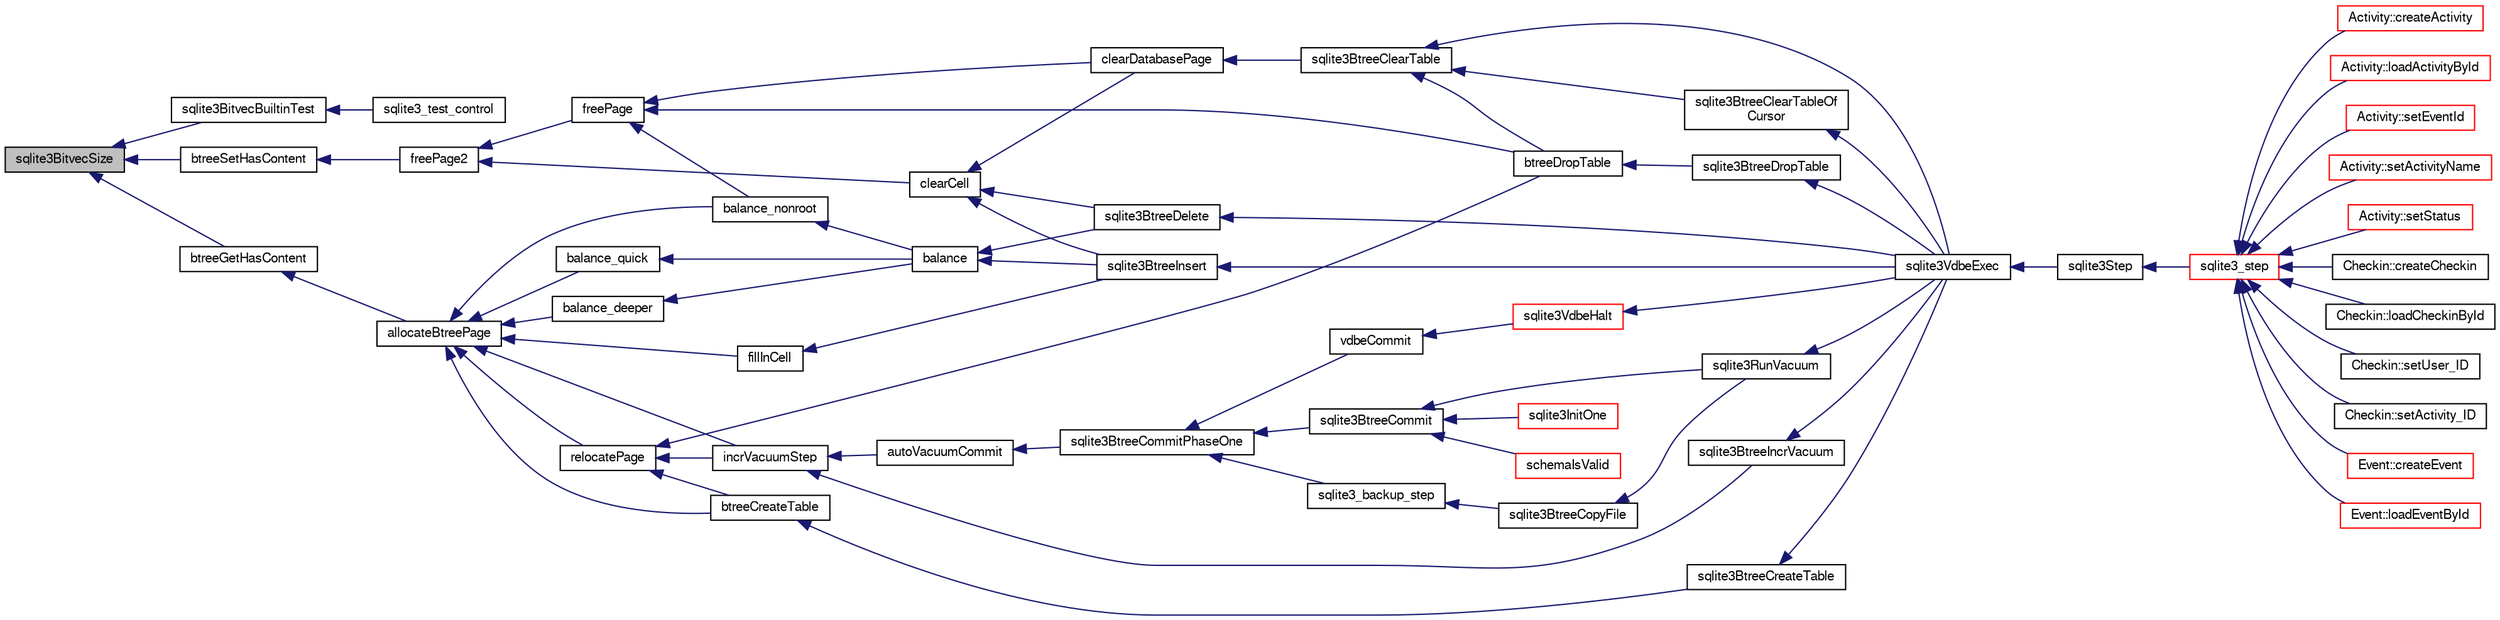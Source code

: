 digraph "sqlite3BitvecSize"
{
  edge [fontname="FreeSans",fontsize="10",labelfontname="FreeSans",labelfontsize="10"];
  node [fontname="FreeSans",fontsize="10",shape=record];
  rankdir="LR";
  Node433186 [label="sqlite3BitvecSize",height=0.2,width=0.4,color="black", fillcolor="grey75", style="filled", fontcolor="black"];
  Node433186 -> Node433187 [dir="back",color="midnightblue",fontsize="10",style="solid",fontname="FreeSans"];
  Node433187 [label="sqlite3BitvecBuiltinTest",height=0.2,width=0.4,color="black", fillcolor="white", style="filled",URL="$sqlite3_8c.html#a9b4e3e921ce1ede6f10a9106c034ff9b"];
  Node433187 -> Node433188 [dir="back",color="midnightblue",fontsize="10",style="solid",fontname="FreeSans"];
  Node433188 [label="sqlite3_test_control",height=0.2,width=0.4,color="black", fillcolor="white", style="filled",URL="$sqlite3_8h.html#a3d90fdf0f259711a4e3822e12cd86106"];
  Node433186 -> Node433189 [dir="back",color="midnightblue",fontsize="10",style="solid",fontname="FreeSans"];
  Node433189 [label="btreeSetHasContent",height=0.2,width=0.4,color="black", fillcolor="white", style="filled",URL="$sqlite3_8c.html#a9c32f4ce75d2c55cea30118702e7141c"];
  Node433189 -> Node433190 [dir="back",color="midnightblue",fontsize="10",style="solid",fontname="FreeSans"];
  Node433190 [label="freePage2",height=0.2,width=0.4,color="black", fillcolor="white", style="filled",URL="$sqlite3_8c.html#a625a2c2bdaf95cdb3a7cb945201f7efb"];
  Node433190 -> Node433191 [dir="back",color="midnightblue",fontsize="10",style="solid",fontname="FreeSans"];
  Node433191 [label="freePage",height=0.2,width=0.4,color="black", fillcolor="white", style="filled",URL="$sqlite3_8c.html#ad98f5006fdec390948dd2966cf0cf12f"];
  Node433191 -> Node433192 [dir="back",color="midnightblue",fontsize="10",style="solid",fontname="FreeSans"];
  Node433192 [label="balance_nonroot",height=0.2,width=0.4,color="black", fillcolor="white", style="filled",URL="$sqlite3_8c.html#a513ba5c0beb3462a4b60064469f1539d"];
  Node433192 -> Node433193 [dir="back",color="midnightblue",fontsize="10",style="solid",fontname="FreeSans"];
  Node433193 [label="balance",height=0.2,width=0.4,color="black", fillcolor="white", style="filled",URL="$sqlite3_8c.html#a173f7c872fb68ccd3a20440d640b66c7"];
  Node433193 -> Node433194 [dir="back",color="midnightblue",fontsize="10",style="solid",fontname="FreeSans"];
  Node433194 [label="sqlite3BtreeInsert",height=0.2,width=0.4,color="black", fillcolor="white", style="filled",URL="$sqlite3_8c.html#aa6c6b68ed28d38984e5fa329794d7f02"];
  Node433194 -> Node433195 [dir="back",color="midnightblue",fontsize="10",style="solid",fontname="FreeSans"];
  Node433195 [label="sqlite3VdbeExec",height=0.2,width=0.4,color="black", fillcolor="white", style="filled",URL="$sqlite3_8c.html#a8ce40a614bdc56719c4d642b1e4dfb21"];
  Node433195 -> Node433196 [dir="back",color="midnightblue",fontsize="10",style="solid",fontname="FreeSans"];
  Node433196 [label="sqlite3Step",height=0.2,width=0.4,color="black", fillcolor="white", style="filled",URL="$sqlite3_8c.html#a3f2872e873e2758a4beedad1d5113554"];
  Node433196 -> Node433197 [dir="back",color="midnightblue",fontsize="10",style="solid",fontname="FreeSans"];
  Node433197 [label="sqlite3_step",height=0.2,width=0.4,color="red", fillcolor="white", style="filled",URL="$sqlite3_8h.html#ac1e491ce36b7471eb28387f7d3c74334"];
  Node433197 -> Node433198 [dir="back",color="midnightblue",fontsize="10",style="solid",fontname="FreeSans"];
  Node433198 [label="Activity::createActivity",height=0.2,width=0.4,color="red", fillcolor="white", style="filled",URL="$classActivity.html#a813cc5e52c14ab49b39014c134e3425b"];
  Node433197 -> Node433201 [dir="back",color="midnightblue",fontsize="10",style="solid",fontname="FreeSans"];
  Node433201 [label="Activity::loadActivityById",height=0.2,width=0.4,color="red", fillcolor="white", style="filled",URL="$classActivity.html#abe4ffb4f08a47212ebf9013259d9e7fd"];
  Node433197 -> Node433203 [dir="back",color="midnightblue",fontsize="10",style="solid",fontname="FreeSans"];
  Node433203 [label="Activity::setEventId",height=0.2,width=0.4,color="red", fillcolor="white", style="filled",URL="$classActivity.html#adb1d0fd0d08f473e068f0a4086bfa9ca"];
  Node433197 -> Node433204 [dir="back",color="midnightblue",fontsize="10",style="solid",fontname="FreeSans"];
  Node433204 [label="Activity::setActivityName",height=0.2,width=0.4,color="red", fillcolor="white", style="filled",URL="$classActivity.html#a62dc3737b33915a36086f9dd26d16a81"];
  Node433197 -> Node433205 [dir="back",color="midnightblue",fontsize="10",style="solid",fontname="FreeSans"];
  Node433205 [label="Activity::setStatus",height=0.2,width=0.4,color="red", fillcolor="white", style="filled",URL="$classActivity.html#af618135a7738f4d2a7ee147a8ef912ea"];
  Node433197 -> Node433206 [dir="back",color="midnightblue",fontsize="10",style="solid",fontname="FreeSans"];
  Node433206 [label="Checkin::createCheckin",height=0.2,width=0.4,color="black", fillcolor="white", style="filled",URL="$classCheckin.html#a4e40acdf7fff0e607f6de4f24f3a163c"];
  Node433197 -> Node433207 [dir="back",color="midnightblue",fontsize="10",style="solid",fontname="FreeSans"];
  Node433207 [label="Checkin::loadCheckinById",height=0.2,width=0.4,color="black", fillcolor="white", style="filled",URL="$classCheckin.html#a3461f70ea6c68475225f2a07f78a21e0"];
  Node433197 -> Node433208 [dir="back",color="midnightblue",fontsize="10",style="solid",fontname="FreeSans"];
  Node433208 [label="Checkin::setUser_ID",height=0.2,width=0.4,color="black", fillcolor="white", style="filled",URL="$classCheckin.html#a76ab640f4f912876dbebf183db5359c6"];
  Node433197 -> Node433209 [dir="back",color="midnightblue",fontsize="10",style="solid",fontname="FreeSans"];
  Node433209 [label="Checkin::setActivity_ID",height=0.2,width=0.4,color="black", fillcolor="white", style="filled",URL="$classCheckin.html#ab2ff3ec2604ec73a42af25874a00b232"];
  Node433197 -> Node433210 [dir="back",color="midnightblue",fontsize="10",style="solid",fontname="FreeSans"];
  Node433210 [label="Event::createEvent",height=0.2,width=0.4,color="red", fillcolor="white", style="filled",URL="$classEvent.html#a77adb9f4a46ffb32c2d931f0691f5903"];
  Node433197 -> Node433211 [dir="back",color="midnightblue",fontsize="10",style="solid",fontname="FreeSans"];
  Node433211 [label="Event::loadEventById",height=0.2,width=0.4,color="red", fillcolor="white", style="filled",URL="$classEvent.html#afa66cea33f722dbeecb69cc98fdea055"];
  Node433193 -> Node433456 [dir="back",color="midnightblue",fontsize="10",style="solid",fontname="FreeSans"];
  Node433456 [label="sqlite3BtreeDelete",height=0.2,width=0.4,color="black", fillcolor="white", style="filled",URL="$sqlite3_8c.html#a65c40cd7ec987dbd25392a180f388fe7"];
  Node433456 -> Node433195 [dir="back",color="midnightblue",fontsize="10",style="solid",fontname="FreeSans"];
  Node433191 -> Node433457 [dir="back",color="midnightblue",fontsize="10",style="solid",fontname="FreeSans"];
  Node433457 [label="clearDatabasePage",height=0.2,width=0.4,color="black", fillcolor="white", style="filled",URL="$sqlite3_8c.html#aecc3046a56feeeabd3ca93c0685e35d5"];
  Node433457 -> Node433458 [dir="back",color="midnightblue",fontsize="10",style="solid",fontname="FreeSans"];
  Node433458 [label="sqlite3BtreeClearTable",height=0.2,width=0.4,color="black", fillcolor="white", style="filled",URL="$sqlite3_8c.html#ac2fcbee7dcc155d776ecf9d5151f3872"];
  Node433458 -> Node433459 [dir="back",color="midnightblue",fontsize="10",style="solid",fontname="FreeSans"];
  Node433459 [label="sqlite3BtreeClearTableOf\lCursor",height=0.2,width=0.4,color="black", fillcolor="white", style="filled",URL="$sqlite3_8c.html#a31f4ef273f0625b74b993177f5903454"];
  Node433459 -> Node433195 [dir="back",color="midnightblue",fontsize="10",style="solid",fontname="FreeSans"];
  Node433458 -> Node433460 [dir="back",color="midnightblue",fontsize="10",style="solid",fontname="FreeSans"];
  Node433460 [label="btreeDropTable",height=0.2,width=0.4,color="black", fillcolor="white", style="filled",URL="$sqlite3_8c.html#abba4061ea34842db278e91f537d2c2ff"];
  Node433460 -> Node433461 [dir="back",color="midnightblue",fontsize="10",style="solid",fontname="FreeSans"];
  Node433461 [label="sqlite3BtreeDropTable",height=0.2,width=0.4,color="black", fillcolor="white", style="filled",URL="$sqlite3_8c.html#a7b9a218bc08d8acfc94b74ea5c47eaa8"];
  Node433461 -> Node433195 [dir="back",color="midnightblue",fontsize="10",style="solid",fontname="FreeSans"];
  Node433458 -> Node433195 [dir="back",color="midnightblue",fontsize="10",style="solid",fontname="FreeSans"];
  Node433191 -> Node433460 [dir="back",color="midnightblue",fontsize="10",style="solid",fontname="FreeSans"];
  Node433190 -> Node433462 [dir="back",color="midnightblue",fontsize="10",style="solid",fontname="FreeSans"];
  Node433462 [label="clearCell",height=0.2,width=0.4,color="black", fillcolor="white", style="filled",URL="$sqlite3_8c.html#acde9692b1b53b7e35fa3ee62c01a0341"];
  Node433462 -> Node433194 [dir="back",color="midnightblue",fontsize="10",style="solid",fontname="FreeSans"];
  Node433462 -> Node433456 [dir="back",color="midnightblue",fontsize="10",style="solid",fontname="FreeSans"];
  Node433462 -> Node433457 [dir="back",color="midnightblue",fontsize="10",style="solid",fontname="FreeSans"];
  Node433186 -> Node433463 [dir="back",color="midnightblue",fontsize="10",style="solid",fontname="FreeSans"];
  Node433463 [label="btreeGetHasContent",height=0.2,width=0.4,color="black", fillcolor="white", style="filled",URL="$sqlite3_8c.html#a1ebd60bdf9e0181818da4eff654b1a26"];
  Node433463 -> Node433464 [dir="back",color="midnightblue",fontsize="10",style="solid",fontname="FreeSans"];
  Node433464 [label="allocateBtreePage",height=0.2,width=0.4,color="black", fillcolor="white", style="filled",URL="$sqlite3_8c.html#ae84ce1103eabfe9455a6a59e6cec4a33"];
  Node433464 -> Node433465 [dir="back",color="midnightblue",fontsize="10",style="solid",fontname="FreeSans"];
  Node433465 [label="relocatePage",height=0.2,width=0.4,color="black", fillcolor="white", style="filled",URL="$sqlite3_8c.html#af8fb5934ff87b02845c89350c57fd2bc"];
  Node433465 -> Node433466 [dir="back",color="midnightblue",fontsize="10",style="solid",fontname="FreeSans"];
  Node433466 [label="incrVacuumStep",height=0.2,width=0.4,color="black", fillcolor="white", style="filled",URL="$sqlite3_8c.html#a68a85130a567f1700dc0907ec9227892"];
  Node433466 -> Node433467 [dir="back",color="midnightblue",fontsize="10",style="solid",fontname="FreeSans"];
  Node433467 [label="sqlite3BtreeIncrVacuum",height=0.2,width=0.4,color="black", fillcolor="white", style="filled",URL="$sqlite3_8c.html#a0b4c98acfd785fc6d5dc5c3237030318"];
  Node433467 -> Node433195 [dir="back",color="midnightblue",fontsize="10",style="solid",fontname="FreeSans"];
  Node433466 -> Node433468 [dir="back",color="midnightblue",fontsize="10",style="solid",fontname="FreeSans"];
  Node433468 [label="autoVacuumCommit",height=0.2,width=0.4,color="black", fillcolor="white", style="filled",URL="$sqlite3_8c.html#a809d22c6311135ae3048adf41febaef0"];
  Node433468 -> Node433469 [dir="back",color="midnightblue",fontsize="10",style="solid",fontname="FreeSans"];
  Node433469 [label="sqlite3BtreeCommitPhaseOne",height=0.2,width=0.4,color="black", fillcolor="white", style="filled",URL="$sqlite3_8c.html#ae266cba101e64ad99a166f237532e262"];
  Node433469 -> Node433470 [dir="back",color="midnightblue",fontsize="10",style="solid",fontname="FreeSans"];
  Node433470 [label="sqlite3BtreeCommit",height=0.2,width=0.4,color="black", fillcolor="white", style="filled",URL="$sqlite3_8c.html#a8e56ab314556935f9f73080147d26419"];
  Node433470 -> Node433221 [dir="back",color="midnightblue",fontsize="10",style="solid",fontname="FreeSans"];
  Node433221 [label="sqlite3InitOne",height=0.2,width=0.4,color="red", fillcolor="white", style="filled",URL="$sqlite3_8c.html#ac4318b25df65269906b0379251fe9b85"];
  Node433470 -> Node433406 [dir="back",color="midnightblue",fontsize="10",style="solid",fontname="FreeSans"];
  Node433406 [label="schemaIsValid",height=0.2,width=0.4,color="red", fillcolor="white", style="filled",URL="$sqlite3_8c.html#a7c466fe28e7ca6f46b8bf72c46d9738d"];
  Node433470 -> Node433381 [dir="back",color="midnightblue",fontsize="10",style="solid",fontname="FreeSans"];
  Node433381 [label="sqlite3RunVacuum",height=0.2,width=0.4,color="black", fillcolor="white", style="filled",URL="$sqlite3_8c.html#a5e83ddc7b3e7e8e79ad5d1fc92de1d2f"];
  Node433381 -> Node433195 [dir="back",color="midnightblue",fontsize="10",style="solid",fontname="FreeSans"];
  Node433469 -> Node433408 [dir="back",color="midnightblue",fontsize="10",style="solid",fontname="FreeSans"];
  Node433408 [label="sqlite3_backup_step",height=0.2,width=0.4,color="black", fillcolor="white", style="filled",URL="$sqlite3_8h.html#a1699b75e98d082eebc465a9e64c35269"];
  Node433408 -> Node433409 [dir="back",color="midnightblue",fontsize="10",style="solid",fontname="FreeSans"];
  Node433409 [label="sqlite3BtreeCopyFile",height=0.2,width=0.4,color="black", fillcolor="white", style="filled",URL="$sqlite3_8c.html#a4d9e19a79f0d5c1dfcef0bd137ae83f9"];
  Node433409 -> Node433381 [dir="back",color="midnightblue",fontsize="10",style="solid",fontname="FreeSans"];
  Node433469 -> Node433471 [dir="back",color="midnightblue",fontsize="10",style="solid",fontname="FreeSans"];
  Node433471 [label="vdbeCommit",height=0.2,width=0.4,color="black", fillcolor="white", style="filled",URL="$sqlite3_8c.html#a5d7f1e0625451b987728f600cfe1b92d"];
  Node433471 -> Node433414 [dir="back",color="midnightblue",fontsize="10",style="solid",fontname="FreeSans"];
  Node433414 [label="sqlite3VdbeHalt",height=0.2,width=0.4,color="red", fillcolor="white", style="filled",URL="$sqlite3_8c.html#a8d1d99703d999190fbc35ecc981cb709"];
  Node433414 -> Node433195 [dir="back",color="midnightblue",fontsize="10",style="solid",fontname="FreeSans"];
  Node433465 -> Node433472 [dir="back",color="midnightblue",fontsize="10",style="solid",fontname="FreeSans"];
  Node433472 [label="btreeCreateTable",height=0.2,width=0.4,color="black", fillcolor="white", style="filled",URL="$sqlite3_8c.html#a48e09eaac366a6b585edd02553872954"];
  Node433472 -> Node433473 [dir="back",color="midnightblue",fontsize="10",style="solid",fontname="FreeSans"];
  Node433473 [label="sqlite3BtreeCreateTable",height=0.2,width=0.4,color="black", fillcolor="white", style="filled",URL="$sqlite3_8c.html#a1a9ef91a0faff12254ec3f58cade3291"];
  Node433473 -> Node433195 [dir="back",color="midnightblue",fontsize="10",style="solid",fontname="FreeSans"];
  Node433465 -> Node433460 [dir="back",color="midnightblue",fontsize="10",style="solid",fontname="FreeSans"];
  Node433464 -> Node433466 [dir="back",color="midnightblue",fontsize="10",style="solid",fontname="FreeSans"];
  Node433464 -> Node433474 [dir="back",color="midnightblue",fontsize="10",style="solid",fontname="FreeSans"];
  Node433474 [label="fillInCell",height=0.2,width=0.4,color="black", fillcolor="white", style="filled",URL="$sqlite3_8c.html#ab66a77004cf93954f2aae7e52a4e51a7"];
  Node433474 -> Node433194 [dir="back",color="midnightblue",fontsize="10",style="solid",fontname="FreeSans"];
  Node433464 -> Node433475 [dir="back",color="midnightblue",fontsize="10",style="solid",fontname="FreeSans"];
  Node433475 [label="balance_quick",height=0.2,width=0.4,color="black", fillcolor="white", style="filled",URL="$sqlite3_8c.html#a92f1869a02b8b9196e5ea7ed2e61c328"];
  Node433475 -> Node433193 [dir="back",color="midnightblue",fontsize="10",style="solid",fontname="FreeSans"];
  Node433464 -> Node433192 [dir="back",color="midnightblue",fontsize="10",style="solid",fontname="FreeSans"];
  Node433464 -> Node433476 [dir="back",color="midnightblue",fontsize="10",style="solid",fontname="FreeSans"];
  Node433476 [label="balance_deeper",height=0.2,width=0.4,color="black", fillcolor="white", style="filled",URL="$sqlite3_8c.html#af8eafba12a6ebc987cf6ae89f4cce1a8"];
  Node433476 -> Node433193 [dir="back",color="midnightblue",fontsize="10",style="solid",fontname="FreeSans"];
  Node433464 -> Node433472 [dir="back",color="midnightblue",fontsize="10",style="solid",fontname="FreeSans"];
}
